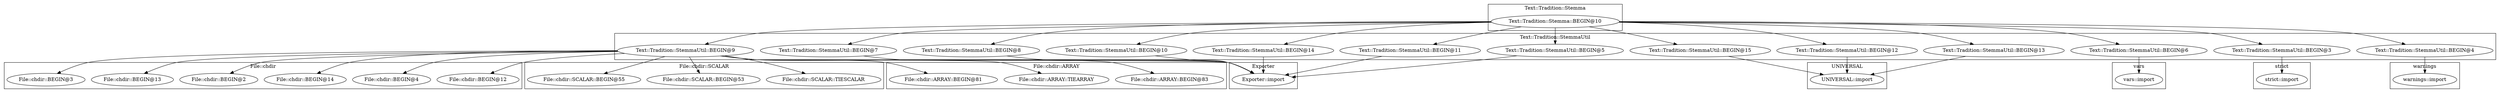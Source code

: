 digraph {
graph [overlap=false]
subgraph cluster_File_chdir {
	label="File::chdir";
	"File::chdir::BEGIN@12";
	"File::chdir::BEGIN@4";
	"File::chdir::BEGIN@14";
	"File::chdir::BEGIN@2";
	"File::chdir::BEGIN@13";
	"File::chdir::BEGIN@3";
}
subgraph cluster_File_chdir_SCALAR {
	label="File::chdir::SCALAR";
	"File::chdir::SCALAR::TIESCALAR";
	"File::chdir::SCALAR::BEGIN@53";
	"File::chdir::SCALAR::BEGIN@55";
}
subgraph cluster_File_chdir_ARRAY {
	label="File::chdir::ARRAY";
	"File::chdir::ARRAY::BEGIN@83";
	"File::chdir::ARRAY::TIEARRAY";
	"File::chdir::ARRAY::BEGIN@81";
}
subgraph cluster_Text_Tradition_Stemma {
	label="Text::Tradition::Stemma";
	"Text::Tradition::Stemma::BEGIN@10";
}
subgraph cluster_UNIVERSAL {
	label="UNIVERSAL";
	"UNIVERSAL::import";
}
subgraph cluster_warnings {
	label="warnings";
	"warnings::import";
}
subgraph cluster_Exporter {
	label="Exporter";
	"Exporter::import";
}
subgraph cluster_Text_Tradition_StemmaUtil {
	label="Text::Tradition::StemmaUtil";
	"Text::Tradition::StemmaUtil::BEGIN@9";
	"Text::Tradition::StemmaUtil::BEGIN@12";
	"Text::Tradition::StemmaUtil::BEGIN@15";
	"Text::Tradition::StemmaUtil::BEGIN@10";
	"Text::Tradition::StemmaUtil::BEGIN@6";
	"Text::Tradition::StemmaUtil::BEGIN@3";
	"Text::Tradition::StemmaUtil::BEGIN@5";
	"Text::Tradition::StemmaUtil::BEGIN@11";
	"Text::Tradition::StemmaUtil::BEGIN@14";
	"Text::Tradition::StemmaUtil::BEGIN@13";
	"Text::Tradition::StemmaUtil::BEGIN@7";
	"Text::Tradition::StemmaUtil::BEGIN@4";
	"Text::Tradition::StemmaUtil::BEGIN@8";
}
subgraph cluster_vars {
	label="vars";
	"vars::import";
}
subgraph cluster_strict {
	label="strict";
	"strict::import";
}
"Text::Tradition::Stemma::BEGIN@10" -> "Text::Tradition::StemmaUtil::BEGIN@6";
"Text::Tradition::Stemma::BEGIN@10" -> "Text::Tradition::StemmaUtil::BEGIN@3";
"Text::Tradition::StemmaUtil::BEGIN@13" -> "UNIVERSAL::import";
"Text::Tradition::StemmaUtil::BEGIN@15" -> "UNIVERSAL::import";
"Text::Tradition::StemmaUtil::BEGIN@12" -> "UNIVERSAL::import";
"Text::Tradition::Stemma::BEGIN@10" -> "Text::Tradition::StemmaUtil::BEGIN@4";
"Text::Tradition::StemmaUtil::BEGIN@9" -> "File::chdir::SCALAR::BEGIN@55";
"Text::Tradition::Stemma::BEGIN@10" -> "Text::Tradition::StemmaUtil::BEGIN@15";
"Text::Tradition::StemmaUtil::BEGIN@9" -> "File::chdir::SCALAR::TIESCALAR";
"Text::Tradition::Stemma::BEGIN@10" -> "Text::Tradition::StemmaUtil::BEGIN@5";
"Text::Tradition::Stemma::BEGIN@10" -> "Text::Tradition::StemmaUtil::BEGIN@14";
"Text::Tradition::StemmaUtil::BEGIN@3" -> "strict::import";
"Text::Tradition::StemmaUtil::BEGIN@9" -> "File::chdir::BEGIN@13";
"Text::Tradition::StemmaUtil::BEGIN@9" -> "File::chdir::BEGIN@2";
"Text::Tradition::StemmaUtil::BEGIN@9" -> "File::chdir::BEGIN@4";
"Text::Tradition::Stemma::BEGIN@10" -> "Text::Tradition::StemmaUtil::BEGIN@8";
"Text::Tradition::Stemma::BEGIN@10" -> "Text::Tradition::StemmaUtil::BEGIN@12";
"Text::Tradition::Stemma::BEGIN@10" -> "Text::Tradition::StemmaUtil::BEGIN@9";
"Text::Tradition::StemmaUtil::BEGIN@9" -> "Exporter::import";
"Text::Tradition::StemmaUtil::BEGIN@5" -> "Exporter::import";
"Text::Tradition::StemmaUtil::BEGIN@14" -> "Exporter::import";
"Text::Tradition::StemmaUtil::BEGIN@7" -> "Exporter::import";
"Text::Tradition::StemmaUtil::BEGIN@10" -> "Exporter::import";
"Text::Tradition::StemmaUtil::BEGIN@8" -> "Exporter::import";
"Text::Tradition::StemmaUtil::BEGIN@11" -> "Exporter::import";
"Text::Tradition::StemmaUtil::BEGIN@9" -> "File::chdir::ARRAY::BEGIN@83";
"Text::Tradition::StemmaUtil::BEGIN@4" -> "warnings::import";
"Text::Tradition::StemmaUtil::BEGIN@6" -> "vars::import";
"Text::Tradition::Stemma::BEGIN@10" -> "Text::Tradition::StemmaUtil::BEGIN@13";
"Text::Tradition::StemmaUtil::BEGIN@9" -> "File::chdir::BEGIN@12";
"Text::Tradition::StemmaUtil::BEGIN@9" -> "File::chdir::SCALAR::BEGIN@53";
"Text::Tradition::Stemma::BEGIN@10" -> "Text::Tradition::StemmaUtil::BEGIN@7";
"Text::Tradition::StemmaUtil::BEGIN@9" -> "File::chdir::BEGIN@3";
"Text::Tradition::Stemma::BEGIN@10" -> "Text::Tradition::StemmaUtil::BEGIN@10";
"Text::Tradition::StemmaUtil::BEGIN@9" -> "File::chdir::BEGIN@14";
"Text::Tradition::StemmaUtil::BEGIN@9" -> "File::chdir::ARRAY::BEGIN@81";
"Text::Tradition::Stemma::BEGIN@10" -> "Text::Tradition::StemmaUtil::BEGIN@11";
"Text::Tradition::StemmaUtil::BEGIN@9" -> "File::chdir::ARRAY::TIEARRAY";
}
